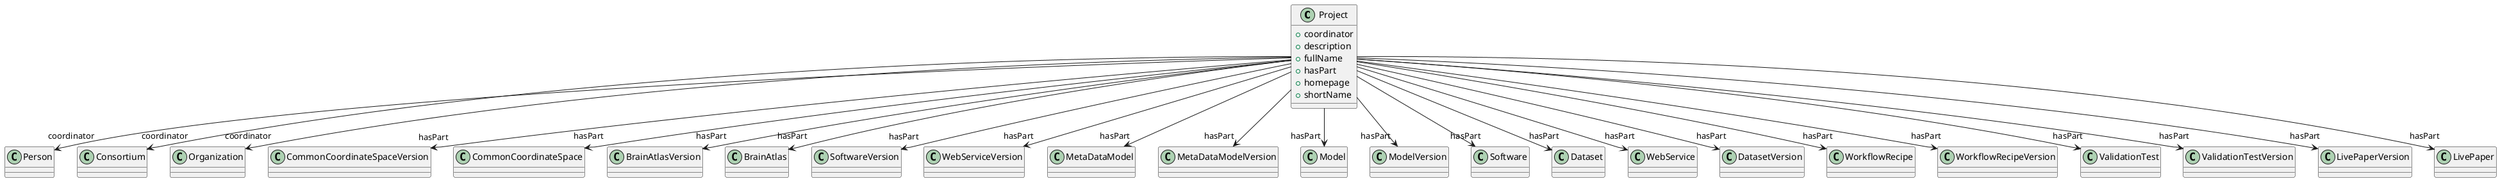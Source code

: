 @startuml
class Project {
+coordinator
+description
+fullName
+hasPart
+homepage
+shortName

}
Project -d-> "coordinator" Person
Project -d-> "coordinator" Consortium
Project -d-> "coordinator" Organization
Project -d-> "hasPart" CommonCoordinateSpaceVersion
Project -d-> "hasPart" CommonCoordinateSpace
Project -d-> "hasPart" BrainAtlasVersion
Project -d-> "hasPart" BrainAtlas
Project -d-> "hasPart" SoftwareVersion
Project -d-> "hasPart" WebServiceVersion
Project -d-> "hasPart" MetaDataModel
Project -d-> "hasPart" MetaDataModelVersion
Project -d-> "hasPart" Model
Project -d-> "hasPart" ModelVersion
Project -d-> "hasPart" Software
Project -d-> "hasPart" Dataset
Project -d-> "hasPart" WebService
Project -d-> "hasPart" DatasetVersion
Project -d-> "hasPart" WorkflowRecipe
Project -d-> "hasPart" WorkflowRecipeVersion
Project -d-> "hasPart" ValidationTest
Project -d-> "hasPart" ValidationTestVersion
Project -d-> "hasPart" LivePaperVersion
Project -d-> "hasPart" LivePaper

@enduml
